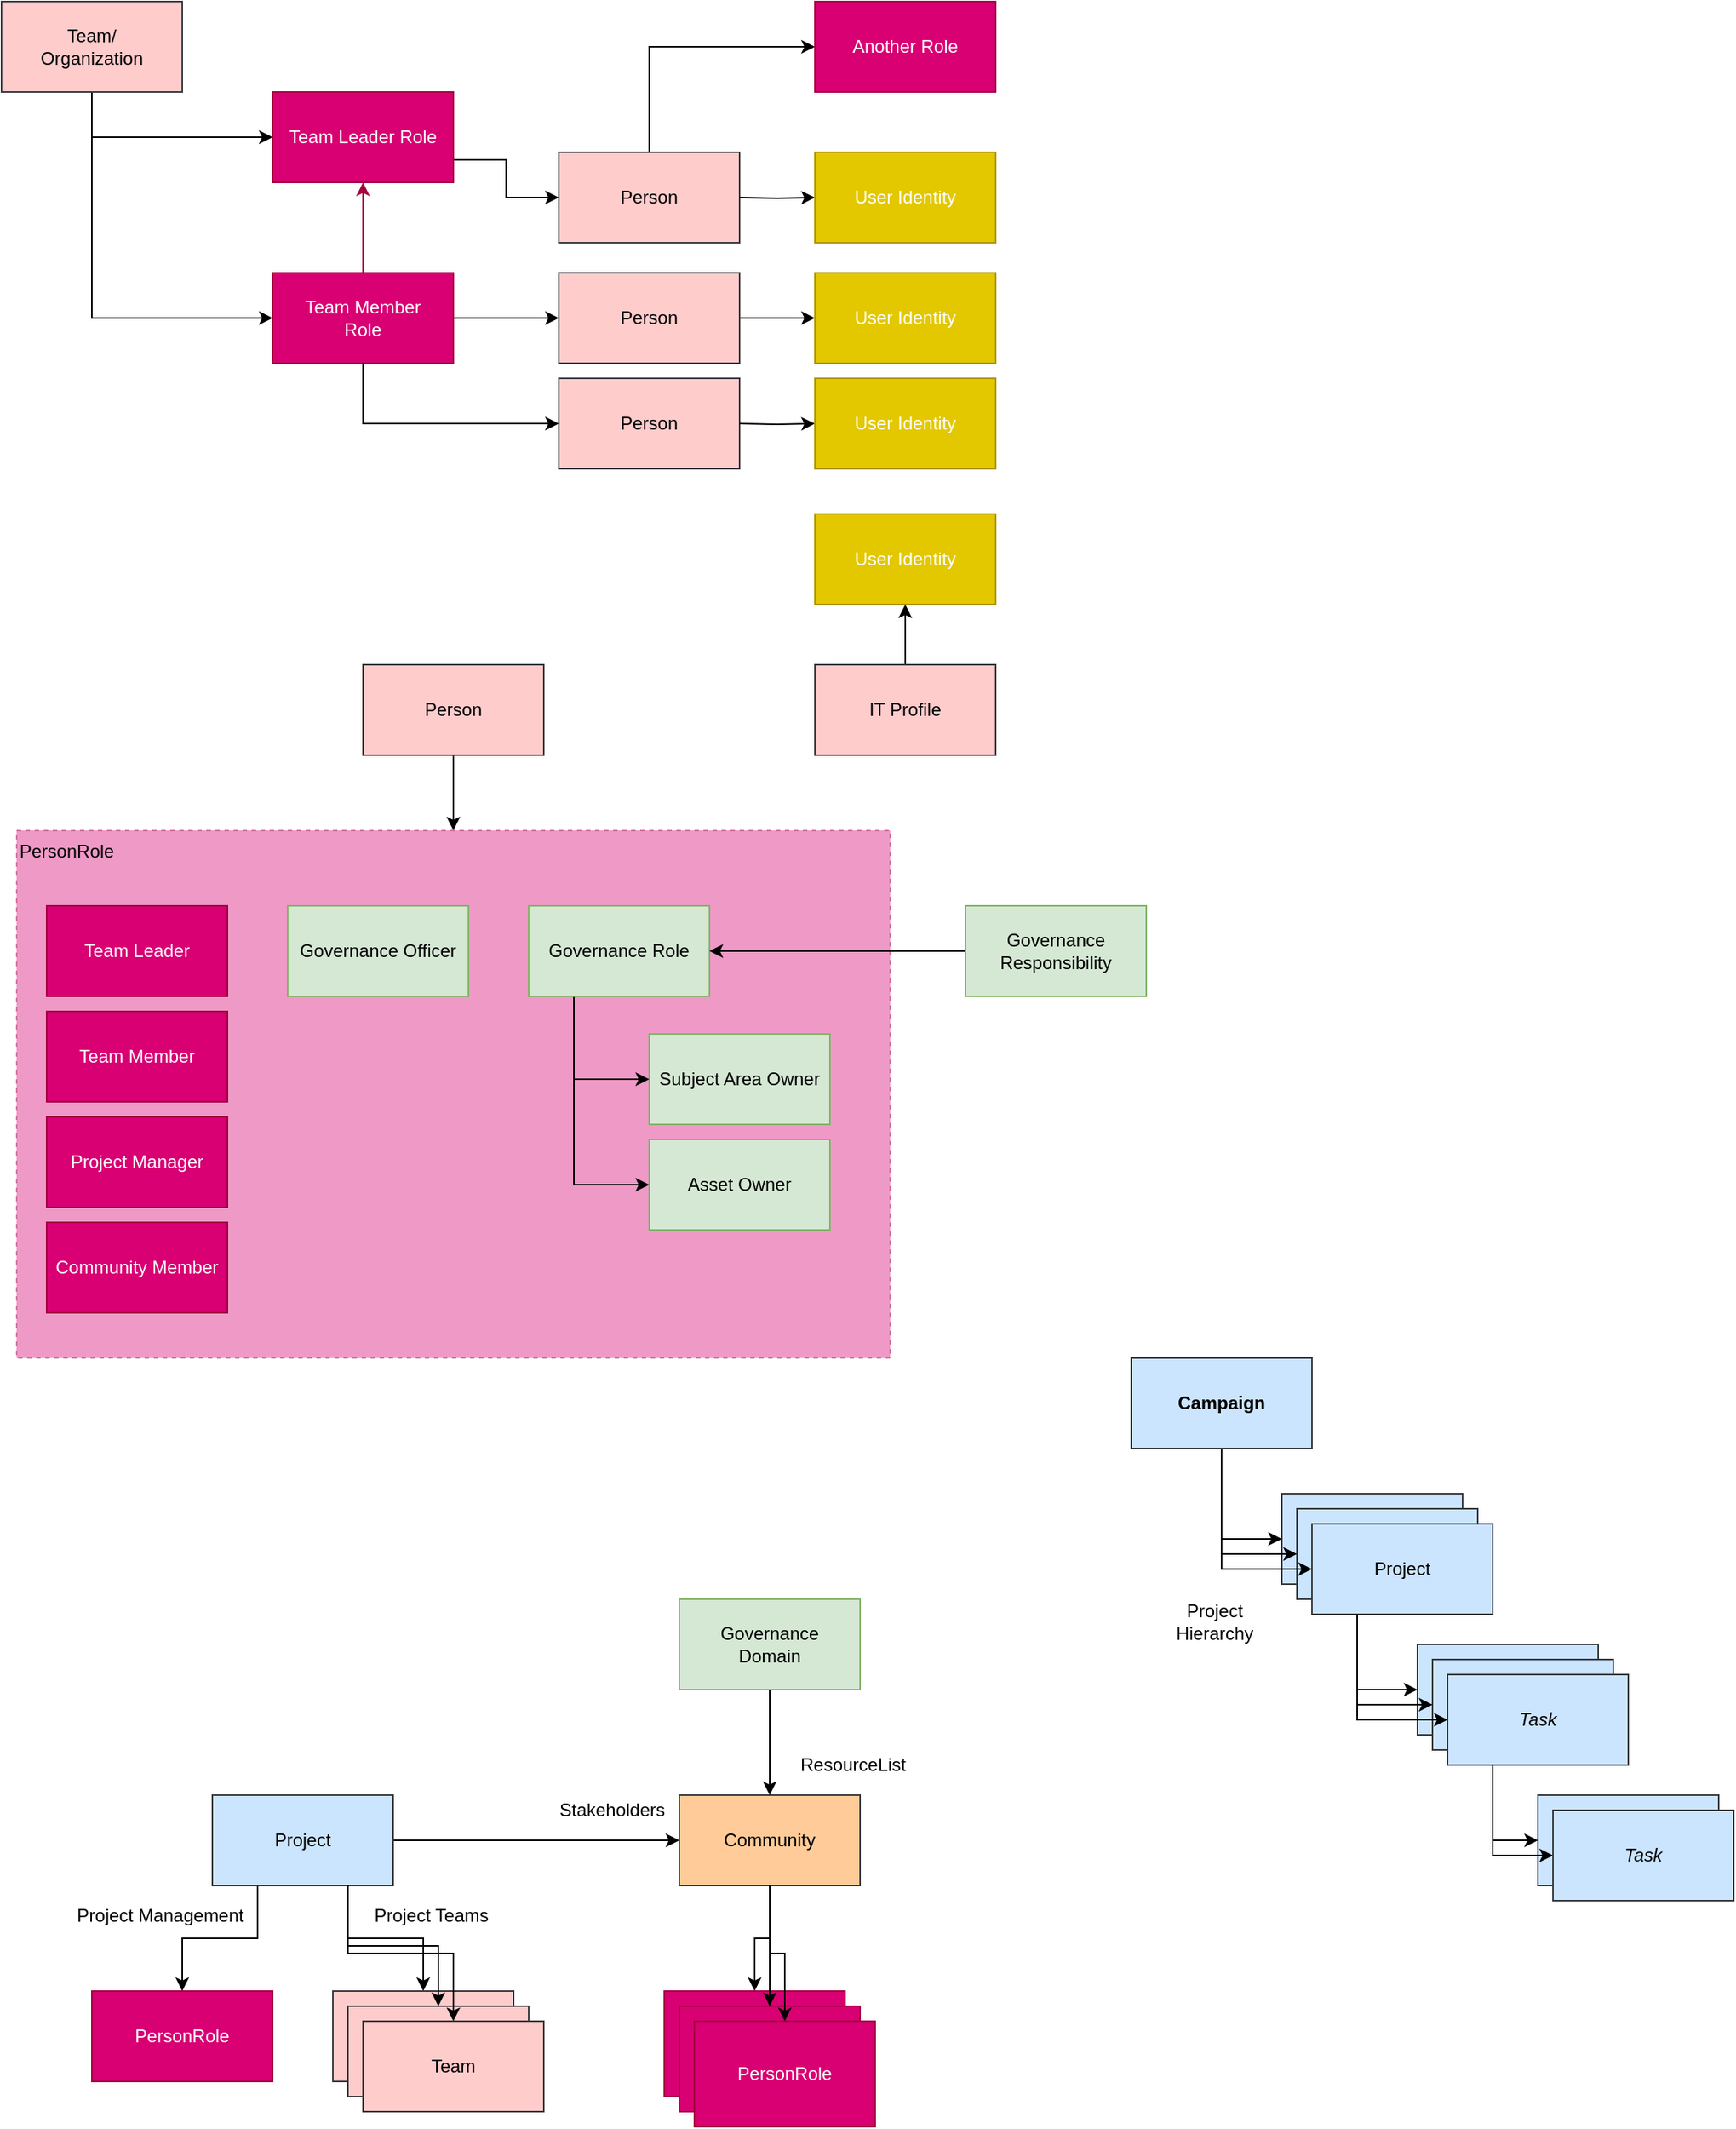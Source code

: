 <mxfile version="19.0.3" type="device" pages="2"><diagram id="mArv101Qo0KCMiXSAoCN" name="project-hierarchy"><mxGraphModel dx="1186" dy="773" grid="1" gridSize="10" guides="1" tooltips="1" connect="1" arrows="1" fold="1" page="1" pageScale="1" pageWidth="827" pageHeight="1169" math="0" shadow="0"><root><mxCell id="S5lS58ZmbvXcH93iUld8-0"/><mxCell id="S5lS58ZmbvXcH93iUld8-1" parent="S5lS58ZmbvXcH93iUld8-0"/><mxCell id="qwx3awuKoGd0lJoQvfud-3" style="edgeStyle=orthogonalEdgeStyle;rounded=0;orthogonalLoop=1;jettySize=auto;html=1;fillColor=#d80073;strokeColor=#A50040;" parent="S5lS58ZmbvXcH93iUld8-1" source="qwx3awuKoGd0lJoQvfud-0" target="qwx3awuKoGd0lJoQvfud-2" edge="1"><mxGeometry relative="1" as="geometry"/></mxCell><mxCell id="Gn1W2-aZ5OwGCIdrwuAJ-5" style="edgeStyle=orthogonalEdgeStyle;rounded=0;orthogonalLoop=1;jettySize=auto;html=1;exitX=1;exitY=0.5;exitDx=0;exitDy=0;entryX=0;entryY=0.5;entryDx=0;entryDy=0;" parent="S5lS58ZmbvXcH93iUld8-1" source="qwx3awuKoGd0lJoQvfud-0" target="Gn1W2-aZ5OwGCIdrwuAJ-4" edge="1"><mxGeometry relative="1" as="geometry"/></mxCell><mxCell id="qwx3awuKoGd0lJoQvfud-0" value="Team Member&lt;br&gt;Role" style="rounded=0;whiteSpace=wrap;html=1;fillColor=#d80073;strokeColor=#A50040;fontColor=#ffffff;" parent="S5lS58ZmbvXcH93iUld8-1" vertex="1"><mxGeometry x="270" y="250" width="120" height="60" as="geometry"/></mxCell><mxCell id="Rkh4yK-NSys1IfjmhF-t-0" style="edgeStyle=orthogonalEdgeStyle;rounded=0;orthogonalLoop=1;jettySize=auto;html=1;entryX=0;entryY=0.5;entryDx=0;entryDy=0;exitX=0.5;exitY=1;exitDx=0;exitDy=0;" parent="S5lS58ZmbvXcH93iUld8-1" source="qwx3awuKoGd0lJoQvfud-1" target="qwx3awuKoGd0lJoQvfud-2" edge="1"><mxGeometry relative="1" as="geometry"/></mxCell><mxCell id="Rkh4yK-NSys1IfjmhF-t-1" style="edgeStyle=orthogonalEdgeStyle;rounded=0;orthogonalLoop=1;jettySize=auto;html=1;entryX=0;entryY=0.5;entryDx=0;entryDy=0;" parent="S5lS58ZmbvXcH93iUld8-1" source="qwx3awuKoGd0lJoQvfud-1" target="qwx3awuKoGd0lJoQvfud-0" edge="1"><mxGeometry relative="1" as="geometry"><Array as="points"><mxPoint x="150" y="280"/></Array></mxGeometry></mxCell><mxCell id="qwx3awuKoGd0lJoQvfud-1" value="Team/&lt;br&gt;Organization" style="rounded=0;whiteSpace=wrap;html=1;fillColor=#ffcccc;strokeColor=#36393d;" parent="S5lS58ZmbvXcH93iUld8-1" vertex="1"><mxGeometry x="90" y="70" width="120" height="60" as="geometry"/></mxCell><mxCell id="Gn1W2-aZ5OwGCIdrwuAJ-1" style="edgeStyle=orthogonalEdgeStyle;rounded=0;orthogonalLoop=1;jettySize=auto;html=1;entryX=0;entryY=0.5;entryDx=0;entryDy=0;exitX=0.5;exitY=0;exitDx=0;exitDy=0;" parent="S5lS58ZmbvXcH93iUld8-1" source="Gn1W2-aZ5OwGCIdrwuAJ-2" target="Gn1W2-aZ5OwGCIdrwuAJ-0" edge="1"><mxGeometry relative="1" as="geometry"/></mxCell><mxCell id="Gn1W2-aZ5OwGCIdrwuAJ-3" style="edgeStyle=orthogonalEdgeStyle;rounded=0;orthogonalLoop=1;jettySize=auto;html=1;exitX=1;exitY=0.75;exitDx=0;exitDy=0;entryX=0;entryY=0.5;entryDx=0;entryDy=0;" parent="S5lS58ZmbvXcH93iUld8-1" source="qwx3awuKoGd0lJoQvfud-2" target="Gn1W2-aZ5OwGCIdrwuAJ-2" edge="1"><mxGeometry relative="1" as="geometry"/></mxCell><mxCell id="qwx3awuKoGd0lJoQvfud-2" value="Team Leader Role" style="rounded=0;whiteSpace=wrap;html=1;fillColor=#d80073;strokeColor=#A50040;fontColor=#ffffff;" parent="S5lS58ZmbvXcH93iUld8-1" vertex="1"><mxGeometry x="270" y="130" width="120" height="60" as="geometry"/></mxCell><mxCell id="Gn1W2-aZ5OwGCIdrwuAJ-0" value="Another Role" style="rounded=0;whiteSpace=wrap;html=1;fillColor=#d80073;strokeColor=#A50040;fontColor=#ffffff;" parent="S5lS58ZmbvXcH93iUld8-1" vertex="1"><mxGeometry x="630" y="70" width="120" height="60" as="geometry"/></mxCell><mxCell id="Gn1W2-aZ5OwGCIdrwuAJ-2" value="Person" style="rounded=0;whiteSpace=wrap;html=1;fillColor=#ffcccc;strokeColor=#36393d;" parent="S5lS58ZmbvXcH93iUld8-1" vertex="1"><mxGeometry x="460" y="170" width="120" height="60" as="geometry"/></mxCell><mxCell id="Gn1W2-aZ5OwGCIdrwuAJ-11" style="edgeStyle=orthogonalEdgeStyle;rounded=0;orthogonalLoop=1;jettySize=auto;html=1;" parent="S5lS58ZmbvXcH93iUld8-1" source="Gn1W2-aZ5OwGCIdrwuAJ-4" target="Gn1W2-aZ5OwGCIdrwuAJ-10" edge="1"><mxGeometry relative="1" as="geometry"/></mxCell><mxCell id="Gn1W2-aZ5OwGCIdrwuAJ-4" value="Person" style="rounded=0;whiteSpace=wrap;html=1;fillColor=#ffcccc;strokeColor=#36393d;" parent="S5lS58ZmbvXcH93iUld8-1" vertex="1"><mxGeometry x="460" y="250" width="120" height="60" as="geometry"/></mxCell><mxCell id="Gn1W2-aZ5OwGCIdrwuAJ-8" style="edgeStyle=orthogonalEdgeStyle;rounded=0;orthogonalLoop=1;jettySize=auto;html=1;exitX=0.5;exitY=1;exitDx=0;exitDy=0;entryX=0;entryY=0.5;entryDx=0;entryDy=0;" parent="S5lS58ZmbvXcH93iUld8-1" source="qwx3awuKoGd0lJoQvfud-0" target="Gn1W2-aZ5OwGCIdrwuAJ-9" edge="1"><mxGeometry relative="1" as="geometry"><mxPoint x="390" y="350" as="sourcePoint"/></mxGeometry></mxCell><mxCell id="Gn1W2-aZ5OwGCIdrwuAJ-9" value="Person" style="rounded=0;whiteSpace=wrap;html=1;fillColor=#ffcccc;strokeColor=#36393d;" parent="S5lS58ZmbvXcH93iUld8-1" vertex="1"><mxGeometry x="460" y="320" width="120" height="60" as="geometry"/></mxCell><mxCell id="Gn1W2-aZ5OwGCIdrwuAJ-10" value="User Identity" style="rounded=0;whiteSpace=wrap;html=1;fillColor=#e3c800;strokeColor=#B09500;fontColor=#ffffff;" parent="S5lS58ZmbvXcH93iUld8-1" vertex="1"><mxGeometry x="630" y="250" width="120" height="60" as="geometry"/></mxCell><mxCell id="Gn1W2-aZ5OwGCIdrwuAJ-12" style="edgeStyle=orthogonalEdgeStyle;rounded=0;orthogonalLoop=1;jettySize=auto;html=1;" parent="S5lS58ZmbvXcH93iUld8-1" target="Gn1W2-aZ5OwGCIdrwuAJ-13" edge="1"><mxGeometry relative="1" as="geometry"><mxPoint x="580" y="200" as="sourcePoint"/></mxGeometry></mxCell><mxCell id="Gn1W2-aZ5OwGCIdrwuAJ-13" value="User Identity" style="rounded=0;whiteSpace=wrap;html=1;fillColor=#e3c800;strokeColor=#B09500;fontColor=#ffffff;" parent="S5lS58ZmbvXcH93iUld8-1" vertex="1"><mxGeometry x="630" y="170" width="120" height="60" as="geometry"/></mxCell><mxCell id="Gn1W2-aZ5OwGCIdrwuAJ-14" style="edgeStyle=orthogonalEdgeStyle;rounded=0;orthogonalLoop=1;jettySize=auto;html=1;" parent="S5lS58ZmbvXcH93iUld8-1" target="Gn1W2-aZ5OwGCIdrwuAJ-15" edge="1"><mxGeometry relative="1" as="geometry"><mxPoint x="580" y="350" as="sourcePoint"/></mxGeometry></mxCell><mxCell id="Gn1W2-aZ5OwGCIdrwuAJ-15" value="User Identity" style="rounded=0;whiteSpace=wrap;html=1;fillColor=#e3c800;strokeColor=#B09500;fontColor=#ffffff;" parent="S5lS58ZmbvXcH93iUld8-1" vertex="1"><mxGeometry x="630" y="320" width="120" height="60" as="geometry"/></mxCell><mxCell id="Gn1W2-aZ5OwGCIdrwuAJ-16" value="User Identity" style="rounded=0;whiteSpace=wrap;html=1;fillColor=#e3c800;strokeColor=#B09500;fontColor=#ffffff;" parent="S5lS58ZmbvXcH93iUld8-1" vertex="1"><mxGeometry x="630" y="410" width="120" height="60" as="geometry"/></mxCell><mxCell id="Gn1W2-aZ5OwGCIdrwuAJ-18" style="edgeStyle=orthogonalEdgeStyle;rounded=0;orthogonalLoop=1;jettySize=auto;html=1;entryX=0.5;entryY=1;entryDx=0;entryDy=0;" parent="S5lS58ZmbvXcH93iUld8-1" source="Gn1W2-aZ5OwGCIdrwuAJ-17" target="Gn1W2-aZ5OwGCIdrwuAJ-16" edge="1"><mxGeometry relative="1" as="geometry"/></mxCell><mxCell id="Gn1W2-aZ5OwGCIdrwuAJ-17" value="IT Profile" style="rounded=0;whiteSpace=wrap;html=1;fillColor=#ffcccc;strokeColor=#36393d;" parent="S5lS58ZmbvXcH93iUld8-1" vertex="1"><mxGeometry x="630" y="510" width="120" height="60" as="geometry"/></mxCell><mxCell id="Gn1W2-aZ5OwGCIdrwuAJ-21" style="edgeStyle=orthogonalEdgeStyle;rounded=0;orthogonalLoop=1;jettySize=auto;html=1;" parent="S5lS58ZmbvXcH93iUld8-1" source="Gn1W2-aZ5OwGCIdrwuAJ-19" target="Gn1W2-aZ5OwGCIdrwuAJ-20" edge="1"><mxGeometry relative="1" as="geometry"/></mxCell><mxCell id="Gn1W2-aZ5OwGCIdrwuAJ-19" value="Person" style="rounded=0;whiteSpace=wrap;html=1;fillColor=#ffcccc;strokeColor=#36393d;" parent="S5lS58ZmbvXcH93iUld8-1" vertex="1"><mxGeometry x="330" y="510" width="120" height="60" as="geometry"/></mxCell><mxCell id="Gn1W2-aZ5OwGCIdrwuAJ-20" value="PersonRole" style="rounded=0;whiteSpace=wrap;html=1;fillColor=#d80073;strokeColor=#A50040;dashed=1;opacity=40;verticalAlign=top;align=left;" parent="S5lS58ZmbvXcH93iUld8-1" vertex="1"><mxGeometry x="100" y="620" width="580" height="350" as="geometry"/></mxCell><mxCell id="Gn1W2-aZ5OwGCIdrwuAJ-22" value="Community Member" style="rounded=0;whiteSpace=wrap;html=1;fillColor=#d80073;strokeColor=#A50040;fontColor=#ffffff;" parent="S5lS58ZmbvXcH93iUld8-1" vertex="1"><mxGeometry x="120" y="880" width="120" height="60" as="geometry"/></mxCell><mxCell id="Gn1W2-aZ5OwGCIdrwuAJ-23" value="Team Leader" style="rounded=0;whiteSpace=wrap;html=1;fillColor=#d80073;strokeColor=#A50040;fontColor=#ffffff;" parent="S5lS58ZmbvXcH93iUld8-1" vertex="1"><mxGeometry x="120" y="670" width="120" height="60" as="geometry"/></mxCell><mxCell id="Gn1W2-aZ5OwGCIdrwuAJ-24" value="Team Member" style="rounded=0;whiteSpace=wrap;html=1;fillColor=#d80073;strokeColor=#A50040;fontColor=#ffffff;" parent="S5lS58ZmbvXcH93iUld8-1" vertex="1"><mxGeometry x="120" y="740" width="120" height="60" as="geometry"/></mxCell><mxCell id="Gn1W2-aZ5OwGCIdrwuAJ-26" value="Subject Area Owner" style="rounded=0;whiteSpace=wrap;html=1;fillColor=#d5e8d4;strokeColor=#82b366;" parent="S5lS58ZmbvXcH93iUld8-1" vertex="1"><mxGeometry x="520" y="755" width="120" height="60" as="geometry"/></mxCell><mxCell id="Gn1W2-aZ5OwGCIdrwuAJ-27" value="Asset Owner" style="rounded=0;whiteSpace=wrap;html=1;fillColor=#d5e8d4;strokeColor=#82b366;" parent="S5lS58ZmbvXcH93iUld8-1" vertex="1"><mxGeometry x="520" y="825" width="120" height="60" as="geometry"/></mxCell><mxCell id="Gn1W2-aZ5OwGCIdrwuAJ-28" value="Project Manager" style="rounded=0;whiteSpace=wrap;html=1;fillColor=#d80073;strokeColor=#A50040;fontColor=#ffffff;" parent="S5lS58ZmbvXcH93iUld8-1" vertex="1"><mxGeometry x="120" y="810" width="120" height="60" as="geometry"/></mxCell><mxCell id="Gn1W2-aZ5OwGCIdrwuAJ-29" value="Governance Officer" style="rounded=0;whiteSpace=wrap;html=1;fillColor=#d5e8d4;strokeColor=#82b366;" parent="S5lS58ZmbvXcH93iUld8-1" vertex="1"><mxGeometry x="280" y="670" width="120" height="60" as="geometry"/></mxCell><mxCell id="Gn1W2-aZ5OwGCIdrwuAJ-31" style="edgeStyle=orthogonalEdgeStyle;rounded=0;orthogonalLoop=1;jettySize=auto;html=1;entryX=0;entryY=0.5;entryDx=0;entryDy=0;exitX=0.25;exitY=1;exitDx=0;exitDy=0;" parent="S5lS58ZmbvXcH93iUld8-1" source="Gn1W2-aZ5OwGCIdrwuAJ-30" target="Gn1W2-aZ5OwGCIdrwuAJ-26" edge="1"><mxGeometry relative="1" as="geometry"/></mxCell><mxCell id="Gn1W2-aZ5OwGCIdrwuAJ-32" style="edgeStyle=orthogonalEdgeStyle;rounded=0;orthogonalLoop=1;jettySize=auto;html=1;entryX=0;entryY=0.5;entryDx=0;entryDy=0;exitX=0.25;exitY=1;exitDx=0;exitDy=0;" parent="S5lS58ZmbvXcH93iUld8-1" source="Gn1W2-aZ5OwGCIdrwuAJ-30" target="Gn1W2-aZ5OwGCIdrwuAJ-27" edge="1"><mxGeometry relative="1" as="geometry"/></mxCell><mxCell id="Gn1W2-aZ5OwGCIdrwuAJ-30" value="Governance Role" style="rounded=0;whiteSpace=wrap;html=1;fillColor=#d5e8d4;strokeColor=#82b366;" parent="S5lS58ZmbvXcH93iUld8-1" vertex="1"><mxGeometry x="440" y="670" width="120" height="60" as="geometry"/></mxCell><mxCell id="zBBcURGomCsQESkad2il-2" style="edgeStyle=orthogonalEdgeStyle;rounded=0;orthogonalLoop=1;jettySize=auto;html=1;entryX=1;entryY=0.5;entryDx=0;entryDy=0;startArrow=none;startFill=0;endArrow=classic;endFill=1;fontColor=#000000;" parent="S5lS58ZmbvXcH93iUld8-1" source="zBBcURGomCsQESkad2il-0" target="Gn1W2-aZ5OwGCIdrwuAJ-30" edge="1"><mxGeometry relative="1" as="geometry"/></mxCell><mxCell id="zBBcURGomCsQESkad2il-0" value="Governance Responsibility" style="rounded=0;whiteSpace=wrap;html=1;fillColor=#d5e8d4;strokeColor=#82b366;" parent="S5lS58ZmbvXcH93iUld8-1" vertex="1"><mxGeometry x="730" y="670" width="120" height="60" as="geometry"/></mxCell><mxCell id="CWZZDIOuJSXqdEuWvzJb-10" style="edgeStyle=orthogonalEdgeStyle;rounded=0;orthogonalLoop=1;jettySize=auto;html=1;exitX=0.25;exitY=1;exitDx=0;exitDy=0;fontColor=#FFFFFF;" parent="S5lS58ZmbvXcH93iUld8-1" source="CWZZDIOuJSXqdEuWvzJb-0" target="CWZZDIOuJSXqdEuWvzJb-9" edge="1"><mxGeometry relative="1" as="geometry"/></mxCell><mxCell id="CWZZDIOuJSXqdEuWvzJb-12" style="edgeStyle=orthogonalEdgeStyle;rounded=0;orthogonalLoop=1;jettySize=auto;html=1;exitX=0.75;exitY=1;exitDx=0;exitDy=0;fontColor=#000000;" parent="S5lS58ZmbvXcH93iUld8-1" source="CWZZDIOuJSXqdEuWvzJb-0" target="CWZZDIOuJSXqdEuWvzJb-3" edge="1"><mxGeometry relative="1" as="geometry"/></mxCell><mxCell id="XGi_D6NWaEpHZE_63l0V-20" style="edgeStyle=orthogonalEdgeStyle;rounded=0;orthogonalLoop=1;jettySize=auto;html=1;exitX=1;exitY=0.5;exitDx=0;exitDy=0;fontColor=#000000;" parent="S5lS58ZmbvXcH93iUld8-1" source="CWZZDIOuJSXqdEuWvzJb-0" target="CWZZDIOuJSXqdEuWvzJb-1" edge="1"><mxGeometry relative="1" as="geometry"/></mxCell><mxCell id="CWZZDIOuJSXqdEuWvzJb-0" value="Project" style="rounded=0;whiteSpace=wrap;html=1;fillColor=#cce5ff;strokeColor=#36393d;" parent="S5lS58ZmbvXcH93iUld8-1" vertex="1"><mxGeometry x="230" y="1260" width="120" height="60" as="geometry"/></mxCell><mxCell id="CWZZDIOuJSXqdEuWvzJb-4" style="edgeStyle=orthogonalEdgeStyle;rounded=0;orthogonalLoop=1;jettySize=auto;html=1;exitX=0.5;exitY=1;exitDx=0;exitDy=0;fontColor=#FFFFFF;" parent="S5lS58ZmbvXcH93iUld8-1" source="CWZZDIOuJSXqdEuWvzJb-1" target="CWZZDIOuJSXqdEuWvzJb-2" edge="1"><mxGeometry relative="1" as="geometry"/></mxCell><mxCell id="CWZZDIOuJSXqdEuWvzJb-1" value="Community" style="rounded=0;whiteSpace=wrap;html=1;fillColor=#ffcc99;strokeColor=#36393d;" parent="S5lS58ZmbvXcH93iUld8-1" vertex="1"><mxGeometry x="540" y="1260" width="120" height="60" as="geometry"/></mxCell><mxCell id="CWZZDIOuJSXqdEuWvzJb-2" value="PersonRole" style="rounded=0;whiteSpace=wrap;html=1;fillColor=#d80073;strokeColor=#A50040;verticalAlign=middle;align=center;fontColor=#FFFFFF;" parent="S5lS58ZmbvXcH93iUld8-1" vertex="1"><mxGeometry x="530" y="1390" width="120" height="70" as="geometry"/></mxCell><mxCell id="CWZZDIOuJSXqdEuWvzJb-3" value="Team" style="rounded=0;whiteSpace=wrap;html=1;fillColor=#ffcccc;strokeColor=#36393d;" parent="S5lS58ZmbvXcH93iUld8-1" vertex="1"><mxGeometry x="310" y="1390" width="120" height="60" as="geometry"/></mxCell><mxCell id="CWZZDIOuJSXqdEuWvzJb-5" style="edgeStyle=orthogonalEdgeStyle;rounded=0;orthogonalLoop=1;jettySize=auto;html=1;exitX=0.5;exitY=1;exitDx=0;exitDy=0;fontColor=#FFFFFF;" parent="S5lS58ZmbvXcH93iUld8-1" source="CWZZDIOuJSXqdEuWvzJb-1" target="CWZZDIOuJSXqdEuWvzJb-6" edge="1"><mxGeometry relative="1" as="geometry"><mxPoint x="630" y="1330" as="sourcePoint"/></mxGeometry></mxCell><mxCell id="CWZZDIOuJSXqdEuWvzJb-6" value="PersonRole" style="rounded=0;whiteSpace=wrap;html=1;fillColor=#d80073;strokeColor=#A50040;verticalAlign=middle;align=center;fontColor=#FFFFFF;" parent="S5lS58ZmbvXcH93iUld8-1" vertex="1"><mxGeometry x="540" y="1400" width="120" height="70" as="geometry"/></mxCell><mxCell id="CWZZDIOuJSXqdEuWvzJb-7" style="edgeStyle=orthogonalEdgeStyle;rounded=0;orthogonalLoop=1;jettySize=auto;html=1;exitX=0.5;exitY=1;exitDx=0;exitDy=0;fontColor=#FFFFFF;" parent="S5lS58ZmbvXcH93iUld8-1" source="CWZZDIOuJSXqdEuWvzJb-1" target="CWZZDIOuJSXqdEuWvzJb-8" edge="1"><mxGeometry relative="1" as="geometry"><mxPoint x="640" y="1340" as="sourcePoint"/></mxGeometry></mxCell><mxCell id="CWZZDIOuJSXqdEuWvzJb-8" value="PersonRole" style="rounded=0;whiteSpace=wrap;html=1;fillColor=#d80073;strokeColor=#A50040;verticalAlign=middle;align=center;fontColor=#FFFFFF;" parent="S5lS58ZmbvXcH93iUld8-1" vertex="1"><mxGeometry x="550" y="1410" width="120" height="70" as="geometry"/></mxCell><mxCell id="CWZZDIOuJSXqdEuWvzJb-9" value="PersonRole" style="rounded=0;whiteSpace=wrap;html=1;fillColor=#d80073;strokeColor=#A50040;verticalAlign=middle;align=center;fontColor=#FFFFFF;" parent="S5lS58ZmbvXcH93iUld8-1" vertex="1"><mxGeometry x="150" y="1390" width="120" height="60" as="geometry"/></mxCell><mxCell id="CWZZDIOuJSXqdEuWvzJb-11" value="Project Management" style="text;html=1;align=center;verticalAlign=middle;resizable=0;points=[];autosize=1;strokeColor=none;fillColor=none;fontColor=#000000;" parent="S5lS58ZmbvXcH93iUld8-1" vertex="1"><mxGeometry x="130" y="1330" width="130" height="20" as="geometry"/></mxCell><mxCell id="CWZZDIOuJSXqdEuWvzJb-13" style="edgeStyle=orthogonalEdgeStyle;rounded=0;orthogonalLoop=1;jettySize=auto;html=1;exitX=0.75;exitY=1;exitDx=0;exitDy=0;fontColor=#000000;" parent="S5lS58ZmbvXcH93iUld8-1" source="CWZZDIOuJSXqdEuWvzJb-0" target="CWZZDIOuJSXqdEuWvzJb-14" edge="1"><mxGeometry relative="1" as="geometry"><mxPoint x="330" y="1330" as="sourcePoint"/></mxGeometry></mxCell><mxCell id="CWZZDIOuJSXqdEuWvzJb-14" value="Team" style="rounded=0;whiteSpace=wrap;html=1;fillColor=#ffcccc;strokeColor=#36393d;" parent="S5lS58ZmbvXcH93iUld8-1" vertex="1"><mxGeometry x="320" y="1400" width="120" height="60" as="geometry"/></mxCell><mxCell id="CWZZDIOuJSXqdEuWvzJb-15" style="edgeStyle=orthogonalEdgeStyle;rounded=0;orthogonalLoop=1;jettySize=auto;html=1;exitX=0.75;exitY=1;exitDx=0;exitDy=0;fontColor=#000000;" parent="S5lS58ZmbvXcH93iUld8-1" source="CWZZDIOuJSXqdEuWvzJb-0" target="CWZZDIOuJSXqdEuWvzJb-16" edge="1"><mxGeometry relative="1" as="geometry"><mxPoint x="340" y="1340" as="sourcePoint"/></mxGeometry></mxCell><mxCell id="CWZZDIOuJSXqdEuWvzJb-16" value="Team" style="rounded=0;whiteSpace=wrap;html=1;fillColor=#ffcccc;strokeColor=#36393d;" parent="S5lS58ZmbvXcH93iUld8-1" vertex="1"><mxGeometry x="330" y="1410" width="120" height="60" as="geometry"/></mxCell><mxCell id="CWZZDIOuJSXqdEuWvzJb-17" value="Project Teams" style="text;html=1;align=center;verticalAlign=middle;resizable=0;points=[];autosize=1;strokeColor=none;fillColor=none;fontColor=#000000;" parent="S5lS58ZmbvXcH93iUld8-1" vertex="1"><mxGeometry x="330" y="1330" width="90" height="20" as="geometry"/></mxCell><mxCell id="XGi_D6NWaEpHZE_63l0V-1" style="edgeStyle=orthogonalEdgeStyle;rounded=0;orthogonalLoop=1;jettySize=auto;html=1;exitX=0.5;exitY=1;exitDx=0;exitDy=0;fontColor=#000000;" parent="S5lS58ZmbvXcH93iUld8-1" source="XGi_D6NWaEpHZE_63l0V-0" target="CWZZDIOuJSXqdEuWvzJb-1" edge="1"><mxGeometry relative="1" as="geometry"/></mxCell><mxCell id="XGi_D6NWaEpHZE_63l0V-0" value="Governance&lt;br&gt;Domain" style="rounded=0;whiteSpace=wrap;html=1;fillColor=#d5e8d4;strokeColor=#82b366;" parent="S5lS58ZmbvXcH93iUld8-1" vertex="1"><mxGeometry x="540" y="1130" width="120" height="60" as="geometry"/></mxCell><mxCell id="XGi_D6NWaEpHZE_63l0V-2" value="ResourceList" style="text;html=1;align=center;verticalAlign=middle;resizable=0;points=[];autosize=1;strokeColor=none;fillColor=none;fontColor=#000000;" parent="S5lS58ZmbvXcH93iUld8-1" vertex="1"><mxGeometry x="610" y="1230" width="90" height="20" as="geometry"/></mxCell><mxCell id="XGi_D6NWaEpHZE_63l0V-3" value="Project" style="rounded=0;whiteSpace=wrap;html=1;fillColor=#cce5ff;strokeColor=#36393d;" parent="S5lS58ZmbvXcH93iUld8-1" vertex="1"><mxGeometry x="940" y="1060" width="120" height="60" as="geometry"/></mxCell><mxCell id="XGi_D6NWaEpHZE_63l0V-4" value="Project" style="rounded=0;whiteSpace=wrap;html=1;fillColor=#cce5ff;strokeColor=#36393d;" parent="S5lS58ZmbvXcH93iUld8-1" vertex="1"><mxGeometry x="950" y="1070" width="120" height="60" as="geometry"/></mxCell><mxCell id="XGi_D6NWaEpHZE_63l0V-5" value="Project" style="rounded=0;whiteSpace=wrap;html=1;fillColor=#cce5ff;strokeColor=#36393d;" parent="S5lS58ZmbvXcH93iUld8-1" vertex="1"><mxGeometry x="960" y="1080" width="120" height="60" as="geometry"/></mxCell><mxCell id="XGi_D6NWaEpHZE_63l0V-7" style="edgeStyle=orthogonalEdgeStyle;rounded=0;orthogonalLoop=1;jettySize=auto;html=1;entryX=0;entryY=0.5;entryDx=0;entryDy=0;fontColor=#000000;" parent="S5lS58ZmbvXcH93iUld8-1" source="XGi_D6NWaEpHZE_63l0V-6" target="XGi_D6NWaEpHZE_63l0V-3" edge="1"><mxGeometry relative="1" as="geometry"/></mxCell><mxCell id="XGi_D6NWaEpHZE_63l0V-8" style="edgeStyle=orthogonalEdgeStyle;rounded=0;orthogonalLoop=1;jettySize=auto;html=1;exitX=0.5;exitY=1;exitDx=0;exitDy=0;entryX=0;entryY=0.5;entryDx=0;entryDy=0;fontColor=#000000;" parent="S5lS58ZmbvXcH93iUld8-1" source="XGi_D6NWaEpHZE_63l0V-6" target="XGi_D6NWaEpHZE_63l0V-4" edge="1"><mxGeometry relative="1" as="geometry"/></mxCell><mxCell id="XGi_D6NWaEpHZE_63l0V-9" style="edgeStyle=orthogonalEdgeStyle;rounded=0;orthogonalLoop=1;jettySize=auto;html=1;exitX=0.5;exitY=1;exitDx=0;exitDy=0;entryX=0;entryY=0.5;entryDx=0;entryDy=0;fontColor=#000000;" parent="S5lS58ZmbvXcH93iUld8-1" source="XGi_D6NWaEpHZE_63l0V-6" target="XGi_D6NWaEpHZE_63l0V-5" edge="1"><mxGeometry relative="1" as="geometry"/></mxCell><mxCell id="XGi_D6NWaEpHZE_63l0V-6" value="&lt;b&gt;Campaign&lt;/b&gt;" style="rounded=0;whiteSpace=wrap;html=1;fillColor=#cce5ff;strokeColor=#36393d;" parent="S5lS58ZmbvXcH93iUld8-1" vertex="1"><mxGeometry x="840" y="970" width="120" height="60" as="geometry"/></mxCell><mxCell id="XGi_D6NWaEpHZE_63l0V-10" value="Project" style="rounded=0;whiteSpace=wrap;html=1;fillColor=#cce5ff;strokeColor=#36393d;" parent="S5lS58ZmbvXcH93iUld8-1" vertex="1"><mxGeometry x="1030" y="1160" width="120" height="60" as="geometry"/></mxCell><mxCell id="XGi_D6NWaEpHZE_63l0V-11" value="Project" style="rounded=0;whiteSpace=wrap;html=1;fillColor=#cce5ff;strokeColor=#36393d;" parent="S5lS58ZmbvXcH93iUld8-1" vertex="1"><mxGeometry x="1040" y="1170" width="120" height="60" as="geometry"/></mxCell><mxCell id="XGi_D6NWaEpHZE_63l0V-17" style="edgeStyle=orthogonalEdgeStyle;rounded=0;orthogonalLoop=1;jettySize=auto;html=1;exitX=0.25;exitY=1;exitDx=0;exitDy=0;entryX=0;entryY=0.5;entryDx=0;entryDy=0;fontColor=#000000;" parent="S5lS58ZmbvXcH93iUld8-1" source="XGi_D6NWaEpHZE_63l0V-12" target="XGi_D6NWaEpHZE_63l0V-16" edge="1"><mxGeometry relative="1" as="geometry"/></mxCell><mxCell id="XGi_D6NWaEpHZE_63l0V-12" value="Task" style="rounded=0;whiteSpace=wrap;html=1;fillColor=#cce5ff;strokeColor=#36393d;fontStyle=2" parent="S5lS58ZmbvXcH93iUld8-1" vertex="1"><mxGeometry x="1050" y="1180" width="120" height="60" as="geometry"/></mxCell><mxCell id="XGi_D6NWaEpHZE_63l0V-13" style="edgeStyle=orthogonalEdgeStyle;rounded=0;orthogonalLoop=1;jettySize=auto;html=1;exitX=0.25;exitY=1;exitDx=0;exitDy=0;entryX=0;entryY=0.5;entryDx=0;entryDy=0;fontColor=#000000;" parent="S5lS58ZmbvXcH93iUld8-1" source="XGi_D6NWaEpHZE_63l0V-5" target="XGi_D6NWaEpHZE_63l0V-10" edge="1"><mxGeometry relative="1" as="geometry"/></mxCell><mxCell id="XGi_D6NWaEpHZE_63l0V-14" style="edgeStyle=orthogonalEdgeStyle;rounded=0;orthogonalLoop=1;jettySize=auto;html=1;exitX=0.25;exitY=1;exitDx=0;exitDy=0;entryX=0;entryY=0.5;entryDx=0;entryDy=0;fontColor=#000000;" parent="S5lS58ZmbvXcH93iUld8-1" source="XGi_D6NWaEpHZE_63l0V-5" target="XGi_D6NWaEpHZE_63l0V-11" edge="1"><mxGeometry relative="1" as="geometry"/></mxCell><mxCell id="XGi_D6NWaEpHZE_63l0V-15" style="edgeStyle=orthogonalEdgeStyle;rounded=0;orthogonalLoop=1;jettySize=auto;html=1;exitX=0.25;exitY=1;exitDx=0;exitDy=0;entryX=0;entryY=0.5;entryDx=0;entryDy=0;fontColor=#000000;" parent="S5lS58ZmbvXcH93iUld8-1" source="XGi_D6NWaEpHZE_63l0V-5" target="XGi_D6NWaEpHZE_63l0V-12" edge="1"><mxGeometry relative="1" as="geometry"/></mxCell><mxCell id="XGi_D6NWaEpHZE_63l0V-16" value="Task" style="rounded=0;whiteSpace=wrap;html=1;fillColor=#cce5ff;strokeColor=#36393d;" parent="S5lS58ZmbvXcH93iUld8-1" vertex="1"><mxGeometry x="1110" y="1260" width="120" height="60" as="geometry"/></mxCell><mxCell id="XGi_D6NWaEpHZE_63l0V-18" style="edgeStyle=orthogonalEdgeStyle;rounded=0;orthogonalLoop=1;jettySize=auto;html=1;exitX=0.25;exitY=1;exitDx=0;exitDy=0;entryX=0;entryY=0.5;entryDx=0;entryDy=0;fontColor=#000000;" parent="S5lS58ZmbvXcH93iUld8-1" source="XGi_D6NWaEpHZE_63l0V-12" target="XGi_D6NWaEpHZE_63l0V-19" edge="1"><mxGeometry relative="1" as="geometry"><mxPoint x="1090" y="1250" as="sourcePoint"/></mxGeometry></mxCell><mxCell id="XGi_D6NWaEpHZE_63l0V-19" value="Task" style="rounded=0;whiteSpace=wrap;html=1;fillColor=#cce5ff;strokeColor=#36393d;fontStyle=2" parent="S5lS58ZmbvXcH93iUld8-1" vertex="1"><mxGeometry x="1120" y="1270" width="120" height="60" as="geometry"/></mxCell><mxCell id="XGi_D6NWaEpHZE_63l0V-21" value="Stakeholders" style="text;html=1;align=center;verticalAlign=middle;resizable=0;points=[];autosize=1;strokeColor=none;fillColor=none;fontColor=#000000;" parent="S5lS58ZmbvXcH93iUld8-1" vertex="1"><mxGeometry x="450" y="1260" width="90" height="20" as="geometry"/></mxCell><mxCell id="XGi_D6NWaEpHZE_63l0V-22" value="Project&lt;br&gt;Hierarchy" style="text;html=1;align=center;verticalAlign=middle;resizable=0;points=[];autosize=1;strokeColor=none;fillColor=none;fontColor=#000000;" parent="S5lS58ZmbvXcH93iUld8-1" vertex="1"><mxGeometry x="860" y="1130" width="70" height="30" as="geometry"/></mxCell></root></mxGraphModel></diagram><diagram name="project-staff" id="0Gyew0KmREZE14jgyCfY"><mxGraphModel dx="1186" dy="773" grid="1" gridSize="10" guides="1" tooltips="1" connect="1" arrows="1" fold="1" page="1" pageScale="1" pageWidth="827" pageHeight="1169" math="0" shadow="0"><root><mxCell id="Q1TpeXkHJvjdF7iIO9C6-0"/><mxCell id="Q1TpeXkHJvjdF7iIO9C6-1" parent="Q1TpeXkHJvjdF7iIO9C6-0"/><mxCell id="Q1TpeXkHJvjdF7iIO9C6-26" value="Person" style="rounded=0;whiteSpace=wrap;html=1;fillColor=#ffcccc;strokeColor=#36393d;" vertex="1" parent="Q1TpeXkHJvjdF7iIO9C6-1"><mxGeometry x="210" y="370" width="120" height="60" as="geometry"/></mxCell><mxCell id="Q1TpeXkHJvjdF7iIO9C6-40" style="edgeStyle=orthogonalEdgeStyle;rounded=0;orthogonalLoop=1;jettySize=auto;html=1;exitX=0.25;exitY=1;exitDx=0;exitDy=0;fontColor=#FFFFFF;" edge="1" parent="Q1TpeXkHJvjdF7iIO9C6-1" source="Q1TpeXkHJvjdF7iIO9C6-43" target="Q1TpeXkHJvjdF7iIO9C6-52"><mxGeometry relative="1" as="geometry"/></mxCell><mxCell id="Q1TpeXkHJvjdF7iIO9C6-41" style="edgeStyle=orthogonalEdgeStyle;rounded=0;orthogonalLoop=1;jettySize=auto;html=1;exitX=0.75;exitY=1;exitDx=0;exitDy=0;fontColor=#000000;" edge="1" parent="Q1TpeXkHJvjdF7iIO9C6-1" source="Q1TpeXkHJvjdF7iIO9C6-43" target="Q1TpeXkHJvjdF7iIO9C6-47"><mxGeometry relative="1" as="geometry"/></mxCell><mxCell id="Q1TpeXkHJvjdF7iIO9C6-42" style="edgeStyle=orthogonalEdgeStyle;rounded=0;orthogonalLoop=1;jettySize=auto;html=1;exitX=1;exitY=0.5;exitDx=0;exitDy=0;fontColor=#000000;" edge="1" parent="Q1TpeXkHJvjdF7iIO9C6-1" source="Q1TpeXkHJvjdF7iIO9C6-43"><mxGeometry relative="1" as="geometry"><mxPoint x="600" y="180" as="targetPoint"/></mxGeometry></mxCell><mxCell id="Q1TpeXkHJvjdF7iIO9C6-43" value="Project" style="rounded=0;whiteSpace=wrap;html=1;fillColor=#cce5ff;strokeColor=#36393d;" vertex="1" parent="Q1TpeXkHJvjdF7iIO9C6-1"><mxGeometry x="290" y="150" width="120" height="60" as="geometry"/></mxCell><mxCell id="Q1TpeXkHJvjdF7iIO9C6-47" value="Team" style="rounded=0;whiteSpace=wrap;html=1;fillColor=#ffcccc;strokeColor=#36393d;" vertex="1" parent="Q1TpeXkHJvjdF7iIO9C6-1"><mxGeometry x="370" y="300" width="120" height="60" as="geometry"/></mxCell><mxCell id="iAQzxOpFOc6s4xgDmXSL-1" style="edgeStyle=orthogonalEdgeStyle;rounded=0;orthogonalLoop=1;jettySize=auto;html=1;exitX=0.5;exitY=1;exitDx=0;exitDy=0;" edge="1" parent="Q1TpeXkHJvjdF7iIO9C6-1" source="Q1TpeXkHJvjdF7iIO9C6-52" target="Q1TpeXkHJvjdF7iIO9C6-26"><mxGeometry relative="1" as="geometry"/></mxCell><mxCell id="Q1TpeXkHJvjdF7iIO9C6-52" value="PersonRole" style="rounded=0;whiteSpace=wrap;html=1;fillColor=#d80073;strokeColor=#A50040;verticalAlign=middle;align=center;fontColor=#FFFFFF;" vertex="1" parent="Q1TpeXkHJvjdF7iIO9C6-1"><mxGeometry x="210" y="280" width="120" height="60" as="geometry"/></mxCell><mxCell id="Q1TpeXkHJvjdF7iIO9C6-53" value="Project Management" style="text;html=1;align=center;verticalAlign=middle;resizable=0;points=[];autosize=1;strokeColor=none;fillColor=none;fontColor=#000000;" vertex="1" parent="Q1TpeXkHJvjdF7iIO9C6-1"><mxGeometry x="190" y="220" width="130" height="20" as="geometry"/></mxCell><mxCell id="Q1TpeXkHJvjdF7iIO9C6-54" style="edgeStyle=orthogonalEdgeStyle;rounded=0;orthogonalLoop=1;jettySize=auto;html=1;exitX=0.75;exitY=1;exitDx=0;exitDy=0;fontColor=#000000;" edge="1" parent="Q1TpeXkHJvjdF7iIO9C6-1" source="Q1TpeXkHJvjdF7iIO9C6-43" target="Q1TpeXkHJvjdF7iIO9C6-55"><mxGeometry relative="1" as="geometry"><mxPoint x="390" y="220" as="sourcePoint"/></mxGeometry></mxCell><mxCell id="Q1TpeXkHJvjdF7iIO9C6-55" value="Team" style="rounded=0;whiteSpace=wrap;html=1;fillColor=#ffcccc;strokeColor=#36393d;" vertex="1" parent="Q1TpeXkHJvjdF7iIO9C6-1"><mxGeometry x="380" y="310" width="120" height="60" as="geometry"/></mxCell><mxCell id="Q1TpeXkHJvjdF7iIO9C6-56" style="edgeStyle=orthogonalEdgeStyle;rounded=0;orthogonalLoop=1;jettySize=auto;html=1;exitX=0.75;exitY=1;exitDx=0;exitDy=0;fontColor=#000000;" edge="1" parent="Q1TpeXkHJvjdF7iIO9C6-1" source="Q1TpeXkHJvjdF7iIO9C6-43" target="Q1TpeXkHJvjdF7iIO9C6-57"><mxGeometry relative="1" as="geometry"><mxPoint x="400" y="230" as="sourcePoint"/></mxGeometry></mxCell><mxCell id="Q1TpeXkHJvjdF7iIO9C6-57" value="Team" style="rounded=0;whiteSpace=wrap;html=1;fillColor=#ffcccc;strokeColor=#36393d;" vertex="1" parent="Q1TpeXkHJvjdF7iIO9C6-1"><mxGeometry x="390" y="320" width="120" height="60" as="geometry"/></mxCell><mxCell id="Q1TpeXkHJvjdF7iIO9C6-58" value="Project Teams" style="text;html=1;align=center;verticalAlign=middle;resizable=0;points=[];autosize=1;strokeColor=none;fillColor=none;fontColor=#000000;" vertex="1" parent="Q1TpeXkHJvjdF7iIO9C6-1"><mxGeometry x="390" y="220" width="90" height="20" as="geometry"/></mxCell><mxCell id="Q1TpeXkHJvjdF7iIO9C6-79" value="Stakeholders" style="text;html=1;align=center;verticalAlign=middle;resizable=0;points=[];autosize=1;strokeColor=none;fillColor=none;fontColor=#000000;" vertex="1" parent="Q1TpeXkHJvjdF7iIO9C6-1"><mxGeometry x="510" y="150" width="90" height="20" as="geometry"/></mxCell><mxCell id="iAQzxOpFOc6s4xgDmXSL-0" value="Team, Community,&lt;br&gt;Person, Organization" style="rounded=0;whiteSpace=wrap;html=1;fillColor=#fad9d5;strokeColor=#ae4132;" vertex="1" parent="Q1TpeXkHJvjdF7iIO9C6-1"><mxGeometry x="600" y="150" width="120" height="60" as="geometry"/></mxCell><mxCell id="iAQzxOpFOc6s4xgDmXSL-10" value="Person" style="rounded=0;whiteSpace=wrap;html=1;fillColor=#ffcccc;strokeColor=#36393d;" vertex="1" parent="Q1TpeXkHJvjdF7iIO9C6-1"><mxGeometry x="440" y="566" width="120" height="60" as="geometry"/></mxCell><mxCell id="iAQzxOpFOc6s4xgDmXSL-12" value="Person" style="rounded=0;whiteSpace=wrap;html=1;fillColor=#ffcccc;strokeColor=#36393d;" vertex="1" parent="Q1TpeXkHJvjdF7iIO9C6-1"><mxGeometry x="310" y="566" width="120" height="60" as="geometry"/></mxCell><mxCell id="iAQzxOpFOc6s4xgDmXSL-14" value="Person" style="rounded=0;whiteSpace=wrap;html=1;fillColor=#ffcccc;strokeColor=#36393d;" vertex="1" parent="Q1TpeXkHJvjdF7iIO9C6-1"><mxGeometry x="580" y="566" width="120" height="60" as="geometry"/></mxCell><mxCell id="iAQzxOpFOc6s4xgDmXSL-16" value="Person" style="rounded=0;whiteSpace=wrap;html=1;fillColor=#ffcccc;strokeColor=#36393d;" vertex="1" parent="Q1TpeXkHJvjdF7iIO9C6-1"><mxGeometry x="590" y="576" width="120" height="60" as="geometry"/></mxCell><mxCell id="iAQzxOpFOc6s4xgDmXSL-18" style="edgeStyle=orthogonalEdgeStyle;rounded=0;orthogonalLoop=1;jettySize=auto;html=1;fontColor=#FFFFFF;" edge="1" parent="Q1TpeXkHJvjdF7iIO9C6-1" target="iAQzxOpFOc6s4xgDmXSL-19" source="Q1TpeXkHJvjdF7iIO9C6-57"><mxGeometry relative="1" as="geometry"><mxPoint x="500" y="340" as="sourcePoint"/></mxGeometry></mxCell><mxCell id="iAQzxOpFOc6s4xgDmXSL-30" style="edgeStyle=orthogonalEdgeStyle;rounded=0;orthogonalLoop=1;jettySize=auto;html=1;exitX=0.5;exitY=1;exitDx=0;exitDy=0;entryX=0.5;entryY=0;entryDx=0;entryDy=0;" edge="1" parent="Q1TpeXkHJvjdF7iIO9C6-1" source="iAQzxOpFOc6s4xgDmXSL-19" target="iAQzxOpFOc6s4xgDmXSL-12"><mxGeometry relative="1" as="geometry"/></mxCell><mxCell id="iAQzxOpFOc6s4xgDmXSL-19" value="PersonRole" style="rounded=0;whiteSpace=wrap;html=1;fillColor=#d80073;strokeColor=#A50040;verticalAlign=middle;align=center;fontColor=#FFFFFF;" vertex="1" parent="Q1TpeXkHJvjdF7iIO9C6-1"><mxGeometry x="310" y="460" width="120" height="60" as="geometry"/></mxCell><mxCell id="iAQzxOpFOc6s4xgDmXSL-22" style="edgeStyle=orthogonalEdgeStyle;rounded=0;orthogonalLoop=1;jettySize=auto;html=1;fontColor=#FFFFFF;exitX=0.5;exitY=1;exitDx=0;exitDy=0;" edge="1" parent="Q1TpeXkHJvjdF7iIO9C6-1" target="iAQzxOpFOc6s4xgDmXSL-23" source="Q1TpeXkHJvjdF7iIO9C6-57"><mxGeometry relative="1" as="geometry"><mxPoint x="470" y="380" as="sourcePoint"/></mxGeometry></mxCell><mxCell id="iAQzxOpFOc6s4xgDmXSL-29" style="edgeStyle=orthogonalEdgeStyle;rounded=0;orthogonalLoop=1;jettySize=auto;html=1;exitX=0.5;exitY=1;exitDx=0;exitDy=0;entryX=0.5;entryY=0;entryDx=0;entryDy=0;" edge="1" parent="Q1TpeXkHJvjdF7iIO9C6-1" source="iAQzxOpFOc6s4xgDmXSL-23" target="iAQzxOpFOc6s4xgDmXSL-10"><mxGeometry relative="1" as="geometry"/></mxCell><mxCell id="iAQzxOpFOc6s4xgDmXSL-23" value="PersonRole" style="rounded=0;whiteSpace=wrap;html=1;fillColor=#d80073;strokeColor=#A50040;verticalAlign=middle;align=center;fontColor=#FFFFFF;" vertex="1" parent="Q1TpeXkHJvjdF7iIO9C6-1"><mxGeometry x="440" y="460" width="120" height="60" as="geometry"/></mxCell><mxCell id="iAQzxOpFOc6s4xgDmXSL-27" style="edgeStyle=orthogonalEdgeStyle;rounded=0;orthogonalLoop=1;jettySize=auto;html=1;exitX=0.5;exitY=1;exitDx=0;exitDy=0;entryX=0.5;entryY=0;entryDx=0;entryDy=0;" edge="1" parent="Q1TpeXkHJvjdF7iIO9C6-1" source="iAQzxOpFOc6s4xgDmXSL-21" target="iAQzxOpFOc6s4xgDmXSL-14"><mxGeometry relative="1" as="geometry"/></mxCell><mxCell id="iAQzxOpFOc6s4xgDmXSL-28" style="edgeStyle=orthogonalEdgeStyle;rounded=0;orthogonalLoop=1;jettySize=auto;html=1;exitX=0.5;exitY=1;exitDx=0;exitDy=0;entryX=0.5;entryY=0;entryDx=0;entryDy=0;" edge="1" parent="Q1TpeXkHJvjdF7iIO9C6-1" source="iAQzxOpFOc6s4xgDmXSL-21" target="iAQzxOpFOc6s4xgDmXSL-16"><mxGeometry relative="1" as="geometry"/></mxCell><mxCell id="iAQzxOpFOc6s4xgDmXSL-21" value="PersonRole" style="rounded=0;whiteSpace=wrap;html=1;fillColor=#d80073;strokeColor=#A50040;verticalAlign=middle;align=center;fontColor=#FFFFFF;" vertex="1" parent="Q1TpeXkHJvjdF7iIO9C6-1"><mxGeometry x="570" y="460" width="120" height="60" as="geometry"/></mxCell><mxCell id="iAQzxOpFOc6s4xgDmXSL-20" style="edgeStyle=orthogonalEdgeStyle;rounded=0;orthogonalLoop=1;jettySize=auto;html=1;fontColor=#FFFFFF;exitX=0.5;exitY=1;exitDx=0;exitDy=0;" edge="1" parent="Q1TpeXkHJvjdF7iIO9C6-1" target="iAQzxOpFOc6s4xgDmXSL-21" source="Q1TpeXkHJvjdF7iIO9C6-57"><mxGeometry relative="1" as="geometry"><mxPoint x="460" y="370" as="sourcePoint"/></mxGeometry></mxCell></root></mxGraphModel></diagram></mxfile>